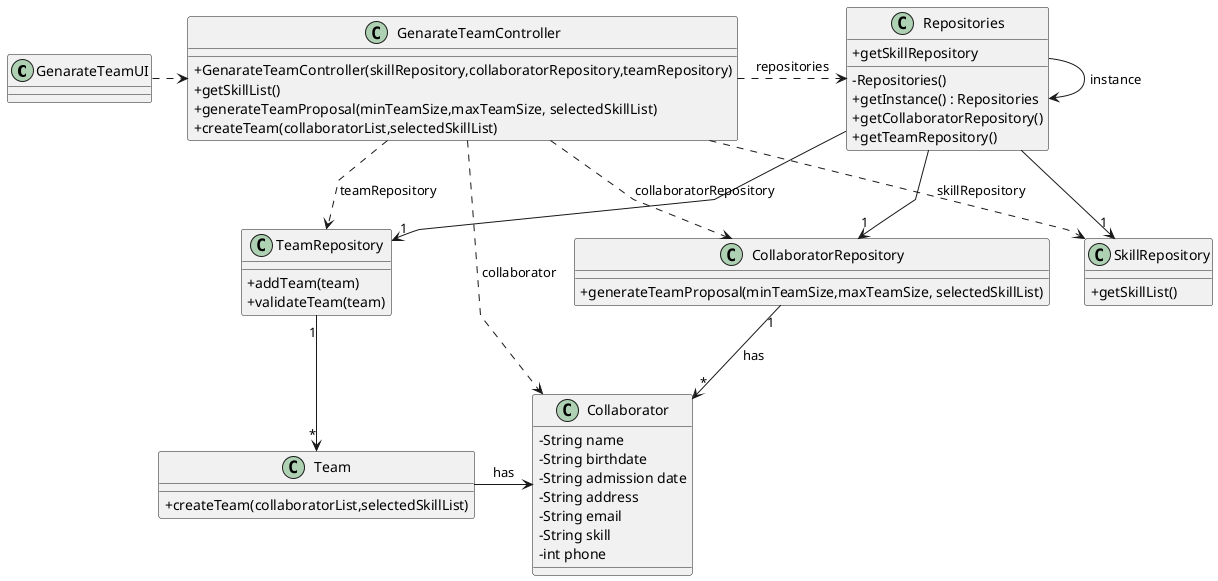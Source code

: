 @startuml
'skinparam monochrome true
skinparam packageStyle rectangle
skinparam shadowing false
skinparam linetype polyline
'skinparam linetype orto

skinparam classAttributeIconSize 0

'left to right direction
class GenarateTeamUI {
}

class GenarateTeamController {
    +GenarateTeamController(skillRepository,collaboratorRepository,teamRepository)
    + getSkillList()
    + generateTeamProposal(minTeamSize,maxTeamSize, selectedSkillList)
    + createTeam(collaboratorList,selectedSkillList)
}


class Repositories {
    - Repositories()
    + getInstance() : Repositories
    + getSkillRepository
    + getCollaboratorRepository()
    + getTeamRepository()
}

class SkillRepository{
    + getSkillList()
}

class CollaboratorRepository {

    + generateTeamProposal(minTeamSize,maxTeamSize, selectedSkillList)
}

class TeamRepository {
    + addTeam(team)
    + validateTeam(team)
}

class Collaborator {
    - String name
    - String birthdate
    - String admission date
    - String address
    - String email
    - String skill
    - int phone

}

class Team{
    + createTeam(collaboratorList,selectedSkillList)

}












Repositories -> Repositories : instance
GenarateTeamUI .> GenarateTeamController
GenarateTeamController .> Repositories : repositories
Repositories -> "1" CollaboratorRepository
Repositories -> "1" TeamRepository
Repositories -> "1" SkillRepository
GenarateTeamController ..> SkillRepository : skillRepository
GenarateTeamController ..> TeamRepository : teamRepository
GenarateTeamController ..> CollaboratorRepository : collaboratorRepository
GenarateTeamController ..> Collaborator: collaborator
CollaboratorRepository "1" --> "*" Collaborator: has
TeamRepository "1" --> "*" Team
Team -> Collaborator: has

@enduml